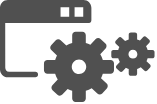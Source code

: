 <mxfile version="14.6.13" type="device"><diagram id="ZqfL1Ig0f_kT68pK7JeK" name="Seite-1"><mxGraphModel dx="1086" dy="2135" grid="1" gridSize="10" guides="1" tooltips="1" connect="1" arrows="1" fold="1" page="1" pageScale="1" pageWidth="827" pageHeight="1169" math="0" shadow="0"><root><mxCell id="0"/><mxCell id="1" parent="0"/><mxCell id="FIfc6_30nQimiKgfa8LO-1" value="" style="verticalLabelPosition=bottom;html=1;fillColor=#505050;strokeColor=none;verticalAlign=top;pointerEvents=1;align=center;shape=mxgraph.cisco_safe.security_icons.icon40;shadow=0;dashed=0;aspect=fixed;" vertex="1" parent="1"><mxGeometry x="40" y="-1120" width="77.27" height="51" as="geometry"/></mxCell></root></mxGraphModel></diagram></mxfile>
